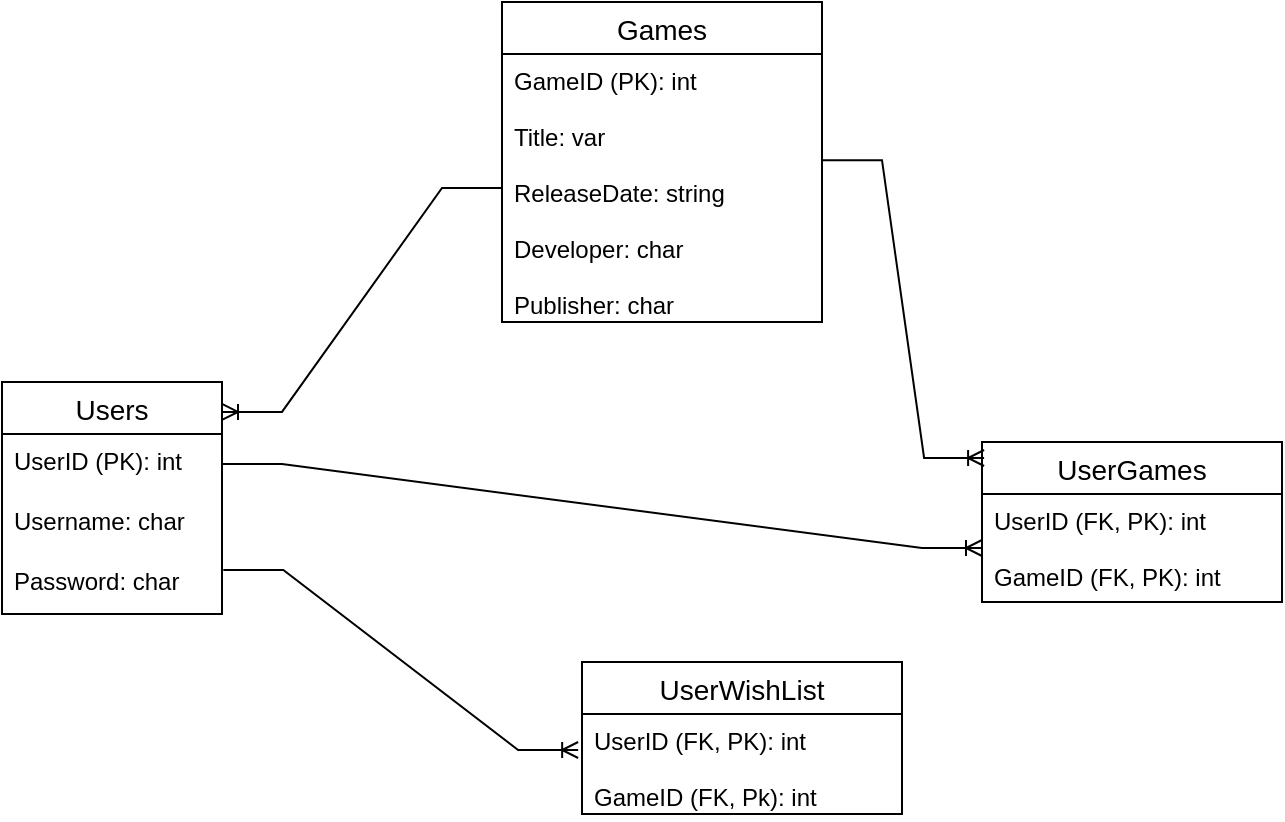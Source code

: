 <mxfile version="20.8.10" type="device"><diagram name="Page-1" id="t9W7z16FyVXRiJFwPNoW"><mxGraphModel dx="1275" dy="1195" grid="1" gridSize="10" guides="1" tooltips="1" connect="1" arrows="1" fold="1" page="1" pageScale="1" pageWidth="850" pageHeight="1100" math="0" shadow="0"><root><mxCell id="0"/><mxCell id="1" parent="0"/><mxCell id="p6tb2-QGZ24I4lBJmSLg-1" value="Users" style="swimlane;fontStyle=0;childLayout=stackLayout;horizontal=1;startSize=26;horizontalStack=0;resizeParent=1;resizeParentMax=0;resizeLast=0;collapsible=1;marginBottom=0;align=center;fontSize=14;" parent="1" vertex="1"><mxGeometry x="80" y="390" width="110" height="116" as="geometry"/></mxCell><mxCell id="p6tb2-QGZ24I4lBJmSLg-2" value="UserID (PK): int" style="text;strokeColor=none;fillColor=none;spacingLeft=4;spacingRight=4;overflow=hidden;rotatable=0;points=[[0,0.5],[1,0.5]];portConstraint=eastwest;fontSize=12;" parent="p6tb2-QGZ24I4lBJmSLg-1" vertex="1"><mxGeometry y="26" width="110" height="30" as="geometry"/></mxCell><mxCell id="p6tb2-QGZ24I4lBJmSLg-3" value="Username: char" style="text;strokeColor=none;fillColor=none;spacingLeft=4;spacingRight=4;overflow=hidden;rotatable=0;points=[[0,0.5],[1,0.5]];portConstraint=eastwest;fontSize=12;" parent="p6tb2-QGZ24I4lBJmSLg-1" vertex="1"><mxGeometry y="56" width="110" height="30" as="geometry"/></mxCell><mxCell id="p6tb2-QGZ24I4lBJmSLg-4" value="Password: char" style="text;strokeColor=none;fillColor=none;spacingLeft=4;spacingRight=4;overflow=hidden;rotatable=0;points=[[0,0.5],[1,0.5]];portConstraint=eastwest;fontSize=12;" parent="p6tb2-QGZ24I4lBJmSLg-1" vertex="1"><mxGeometry y="86" width="110" height="30" as="geometry"/></mxCell><mxCell id="p6tb2-QGZ24I4lBJmSLg-5" value="Games" style="swimlane;fontStyle=0;childLayout=stackLayout;horizontal=1;startSize=26;horizontalStack=0;resizeParent=1;resizeParentMax=0;resizeLast=0;collapsible=1;marginBottom=0;align=center;fontSize=14;" parent="1" vertex="1"><mxGeometry x="330" y="200" width="160" height="160" as="geometry"/></mxCell><mxCell id="p6tb2-QGZ24I4lBJmSLg-6" value="GameID (PK): int&#10;&#10;Title: var&#10;&#10;ReleaseDate: string&#10;&#10;Developer: char&#10;&#10;Publisher: char" style="text;strokeColor=none;fillColor=none;spacingLeft=4;spacingRight=4;overflow=hidden;rotatable=0;points=[[0,0.5],[1,0.5]];portConstraint=eastwest;fontSize=12;" parent="p6tb2-QGZ24I4lBJmSLg-5" vertex="1"><mxGeometry y="26" width="160" height="134" as="geometry"/></mxCell><mxCell id="p6tb2-QGZ24I4lBJmSLg-10" value="UserGames" style="swimlane;fontStyle=0;childLayout=stackLayout;horizontal=1;startSize=26;horizontalStack=0;resizeParent=1;resizeParentMax=0;resizeLast=0;collapsible=1;marginBottom=0;align=center;fontSize=14;" parent="1" vertex="1"><mxGeometry x="570" y="420" width="150" height="80" as="geometry"/></mxCell><mxCell id="p6tb2-QGZ24I4lBJmSLg-11" value="UserID (FK, PK): int&#10;&#10;GameID (FK, PK): int" style="text;strokeColor=none;fillColor=none;spacingLeft=4;spacingRight=4;overflow=hidden;rotatable=0;points=[[0,0.5],[1,0.5]];portConstraint=eastwest;fontSize=12;" parent="p6tb2-QGZ24I4lBJmSLg-10" vertex="1"><mxGeometry y="26" width="150" height="54" as="geometry"/></mxCell><mxCell id="p6tb2-QGZ24I4lBJmSLg-14" value="UserWishList" style="swimlane;fontStyle=0;childLayout=stackLayout;horizontal=1;startSize=26;horizontalStack=0;resizeParent=1;resizeParentMax=0;resizeLast=0;collapsible=1;marginBottom=0;align=center;fontSize=14;" parent="1" vertex="1"><mxGeometry x="370" y="530" width="160" height="76" as="geometry"/></mxCell><mxCell id="p6tb2-QGZ24I4lBJmSLg-15" value="UserID (FK, PK): int&#10;&#10;GameID (FK, Pk): int" style="text;strokeColor=none;fillColor=none;spacingLeft=4;spacingRight=4;overflow=hidden;rotatable=0;points=[[0,0.5],[1,0.5]];portConstraint=eastwest;fontSize=12;" parent="p6tb2-QGZ24I4lBJmSLg-14" vertex="1"><mxGeometry y="26" width="160" height="50" as="geometry"/></mxCell><mxCell id="HmvKCfLo6NslesTFuslz-1" value="" style="edgeStyle=entityRelationEdgeStyle;fontSize=12;html=1;endArrow=ERoneToMany;rounded=0;exitX=1;exitY=0.5;exitDx=0;exitDy=0;entryX=0;entryY=0.5;entryDx=0;entryDy=0;" edge="1" parent="1" source="p6tb2-QGZ24I4lBJmSLg-2" target="p6tb2-QGZ24I4lBJmSLg-11"><mxGeometry width="100" height="100" relative="1" as="geometry"><mxPoint x="420" y="660" as="sourcePoint"/><mxPoint x="520" y="560" as="targetPoint"/></mxGeometry></mxCell><mxCell id="HmvKCfLo6NslesTFuslz-2" value="" style="edgeStyle=entityRelationEdgeStyle;fontSize=12;html=1;endArrow=ERoneToMany;rounded=0;exitX=1.006;exitY=0.267;exitDx=0;exitDy=0;entryX=-0.012;entryY=0.36;entryDx=0;entryDy=0;exitPerimeter=0;entryPerimeter=0;" edge="1" parent="1" source="p6tb2-QGZ24I4lBJmSLg-4" target="p6tb2-QGZ24I4lBJmSLg-15"><mxGeometry width="100" height="100" relative="1" as="geometry"><mxPoint x="250" y="421" as="sourcePoint"/><mxPoint x="630" y="459" as="targetPoint"/></mxGeometry></mxCell><mxCell id="HmvKCfLo6NslesTFuslz-3" value="" style="edgeStyle=entityRelationEdgeStyle;fontSize=12;html=1;endArrow=ERoneToMany;rounded=0;exitX=1;exitY=0.396;exitDx=0;exitDy=0;entryX=0.007;entryY=0.1;entryDx=0;entryDy=0;exitPerimeter=0;entryPerimeter=0;" edge="1" parent="1" source="p6tb2-QGZ24I4lBJmSLg-6" target="p6tb2-QGZ24I4lBJmSLg-10"><mxGeometry width="100" height="100" relative="1" as="geometry"><mxPoint x="250" y="421" as="sourcePoint"/><mxPoint x="630" y="459" as="targetPoint"/></mxGeometry></mxCell><mxCell id="HmvKCfLo6NslesTFuslz-5" value="" style="edgeStyle=entityRelationEdgeStyle;fontSize=12;html=1;endArrow=ERoneToMany;rounded=0;entryX=1;entryY=0.129;entryDx=0;entryDy=0;entryPerimeter=0;" edge="1" parent="1" source="p6tb2-QGZ24I4lBJmSLg-6" target="p6tb2-QGZ24I4lBJmSLg-1"><mxGeometry width="100" height="100" relative="1" as="geometry"><mxPoint x="190" y="340" as="sourcePoint"/><mxPoint x="290" y="240" as="targetPoint"/></mxGeometry></mxCell></root></mxGraphModel></diagram></mxfile>